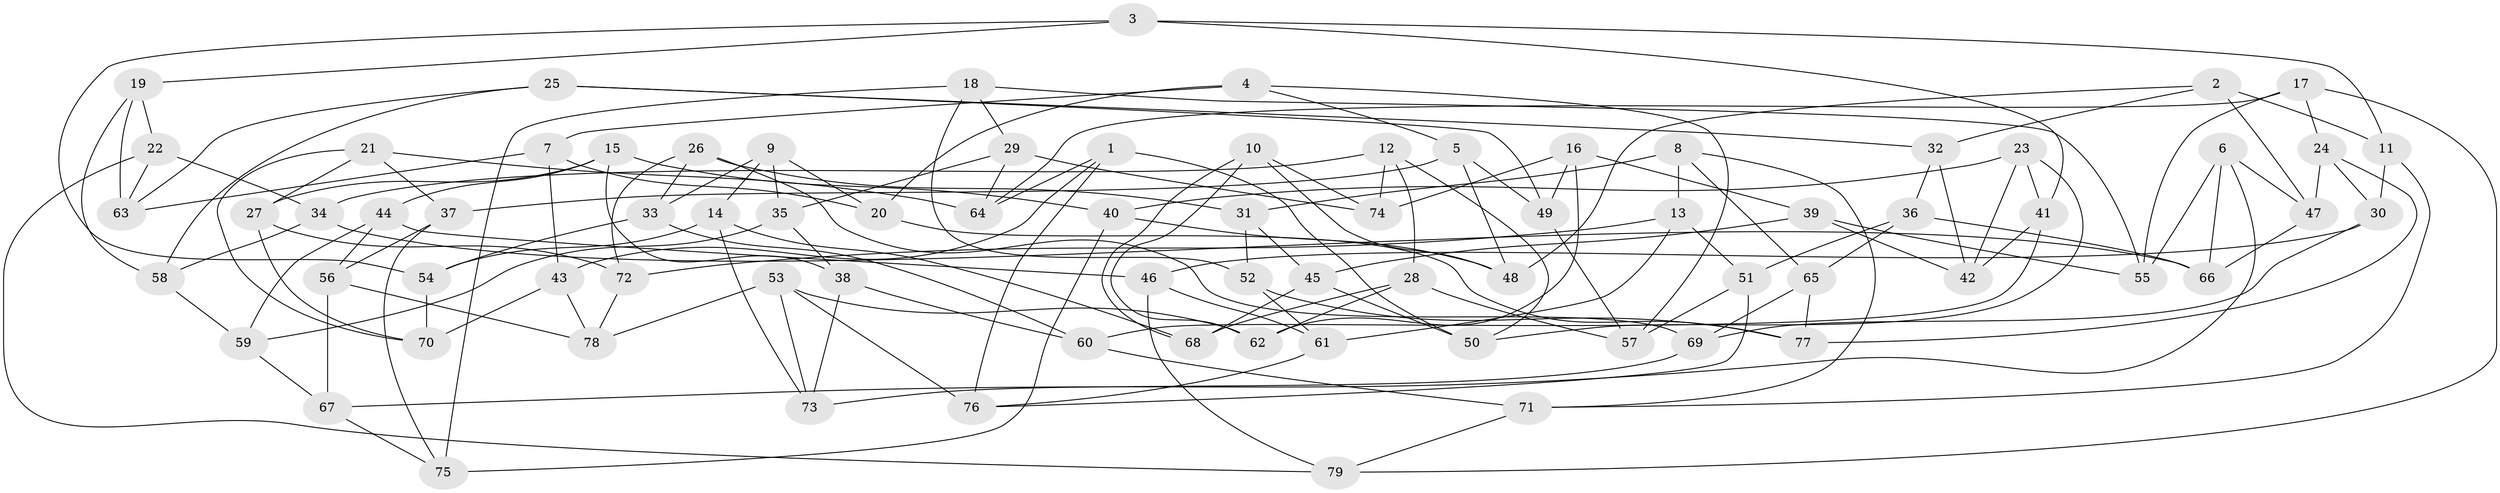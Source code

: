 // coarse degree distribution, {9: 0.16, 8: 0.16, 4: 0.16, 7: 0.16, 6: 0.12, 3: 0.08, 5: 0.16}
// Generated by graph-tools (version 1.1) at 2025/53/03/04/25 22:53:50]
// undirected, 79 vertices, 158 edges
graph export_dot {
  node [color=gray90,style=filled];
  1;
  2;
  3;
  4;
  5;
  6;
  7;
  8;
  9;
  10;
  11;
  12;
  13;
  14;
  15;
  16;
  17;
  18;
  19;
  20;
  21;
  22;
  23;
  24;
  25;
  26;
  27;
  28;
  29;
  30;
  31;
  32;
  33;
  34;
  35;
  36;
  37;
  38;
  39;
  40;
  41;
  42;
  43;
  44;
  45;
  46;
  47;
  48;
  49;
  50;
  51;
  52;
  53;
  54;
  55;
  56;
  57;
  58;
  59;
  60;
  61;
  62;
  63;
  64;
  65;
  66;
  67;
  68;
  69;
  70;
  71;
  72;
  73;
  74;
  75;
  76;
  77;
  78;
  79;
  1 -- 76;
  1 -- 64;
  1 -- 50;
  1 -- 43;
  2 -- 48;
  2 -- 47;
  2 -- 32;
  2 -- 11;
  3 -- 41;
  3 -- 19;
  3 -- 11;
  3 -- 54;
  4 -- 20;
  4 -- 57;
  4 -- 7;
  4 -- 5;
  5 -- 49;
  5 -- 37;
  5 -- 48;
  6 -- 67;
  6 -- 47;
  6 -- 66;
  6 -- 55;
  7 -- 20;
  7 -- 43;
  7 -- 63;
  8 -- 31;
  8 -- 13;
  8 -- 65;
  8 -- 71;
  9 -- 33;
  9 -- 20;
  9 -- 35;
  9 -- 14;
  10 -- 48;
  10 -- 74;
  10 -- 68;
  10 -- 62;
  11 -- 30;
  11 -- 71;
  12 -- 28;
  12 -- 74;
  12 -- 50;
  12 -- 34;
  13 -- 51;
  13 -- 61;
  13 -- 72;
  14 -- 73;
  14 -- 68;
  14 -- 54;
  15 -- 40;
  15 -- 44;
  15 -- 27;
  15 -- 38;
  16 -- 62;
  16 -- 39;
  16 -- 74;
  16 -- 49;
  17 -- 79;
  17 -- 55;
  17 -- 64;
  17 -- 24;
  18 -- 52;
  18 -- 29;
  18 -- 75;
  18 -- 55;
  19 -- 22;
  19 -- 58;
  19 -- 63;
  20 -- 77;
  21 -- 27;
  21 -- 64;
  21 -- 70;
  21 -- 37;
  22 -- 34;
  22 -- 63;
  22 -- 79;
  23 -- 42;
  23 -- 40;
  23 -- 41;
  23 -- 50;
  24 -- 47;
  24 -- 77;
  24 -- 30;
  25 -- 32;
  25 -- 63;
  25 -- 49;
  25 -- 58;
  26 -- 33;
  26 -- 69;
  26 -- 72;
  26 -- 31;
  27 -- 72;
  27 -- 70;
  28 -- 68;
  28 -- 62;
  28 -- 57;
  29 -- 35;
  29 -- 64;
  29 -- 74;
  30 -- 69;
  30 -- 46;
  31 -- 45;
  31 -- 52;
  32 -- 36;
  32 -- 42;
  33 -- 60;
  33 -- 54;
  34 -- 66;
  34 -- 58;
  35 -- 59;
  35 -- 38;
  36 -- 65;
  36 -- 51;
  36 -- 66;
  37 -- 56;
  37 -- 75;
  38 -- 60;
  38 -- 73;
  39 -- 55;
  39 -- 42;
  39 -- 45;
  40 -- 48;
  40 -- 75;
  41 -- 60;
  41 -- 42;
  43 -- 78;
  43 -- 70;
  44 -- 59;
  44 -- 56;
  44 -- 46;
  45 -- 68;
  45 -- 50;
  46 -- 79;
  46 -- 61;
  47 -- 66;
  49 -- 57;
  51 -- 57;
  51 -- 76;
  52 -- 77;
  52 -- 61;
  53 -- 73;
  53 -- 76;
  53 -- 78;
  53 -- 62;
  54 -- 70;
  56 -- 67;
  56 -- 78;
  58 -- 59;
  59 -- 67;
  60 -- 71;
  61 -- 76;
  65 -- 69;
  65 -- 77;
  67 -- 75;
  69 -- 73;
  71 -- 79;
  72 -- 78;
}
